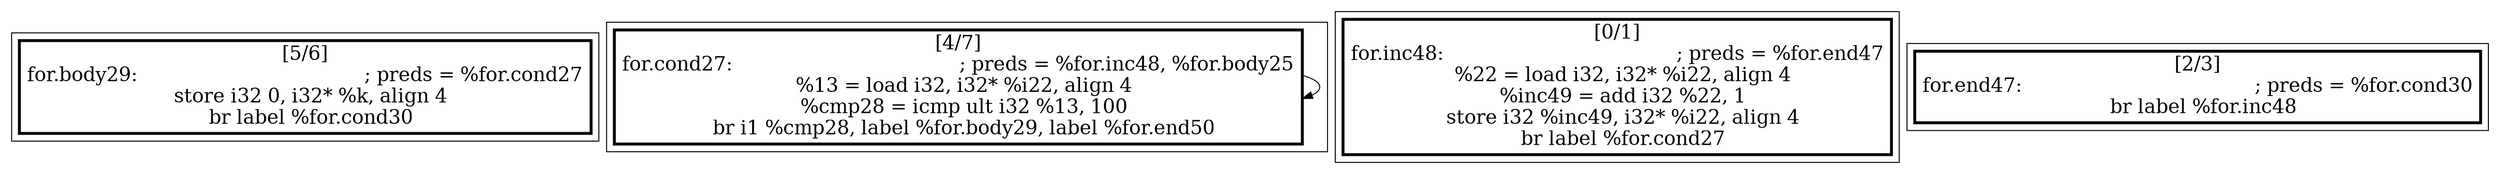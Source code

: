
digraph G {





subgraph cluster3 {


node175 [penwidth=3.0,fontsize=20,shape=rectangle,label="[5/6]
for.body29:                                       ; preds = %for.cond27
  store i32 0, i32* %k, align 4
  br label %for.cond30
" ]



}

subgraph cluster2 {


node174 [penwidth=3.0,fontsize=20,shape=rectangle,label="[4/7]
for.cond27:                                       ; preds = %for.inc48, %for.body25
  %13 = load i32, i32* %i22, align 4
  %cmp28 = icmp ult i32 %13, 100
  br i1 %cmp28, label %for.body29, label %for.end50
" ]

node174->node174 [ ]


}

subgraph cluster0 {


node172 [penwidth=3.0,fontsize=20,shape=rectangle,label="[0/1]
for.inc48:                                        ; preds = %for.end47
  %22 = load i32, i32* %i22, align 4
  %inc49 = add i32 %22, 1
  store i32 %inc49, i32* %i22, align 4
  br label %for.cond27
" ]



}

subgraph cluster1 {


node173 [penwidth=3.0,fontsize=20,shape=rectangle,label="[2/3]
for.end47:                                        ; preds = %for.cond30
  br label %for.inc48
" ]



}

}
